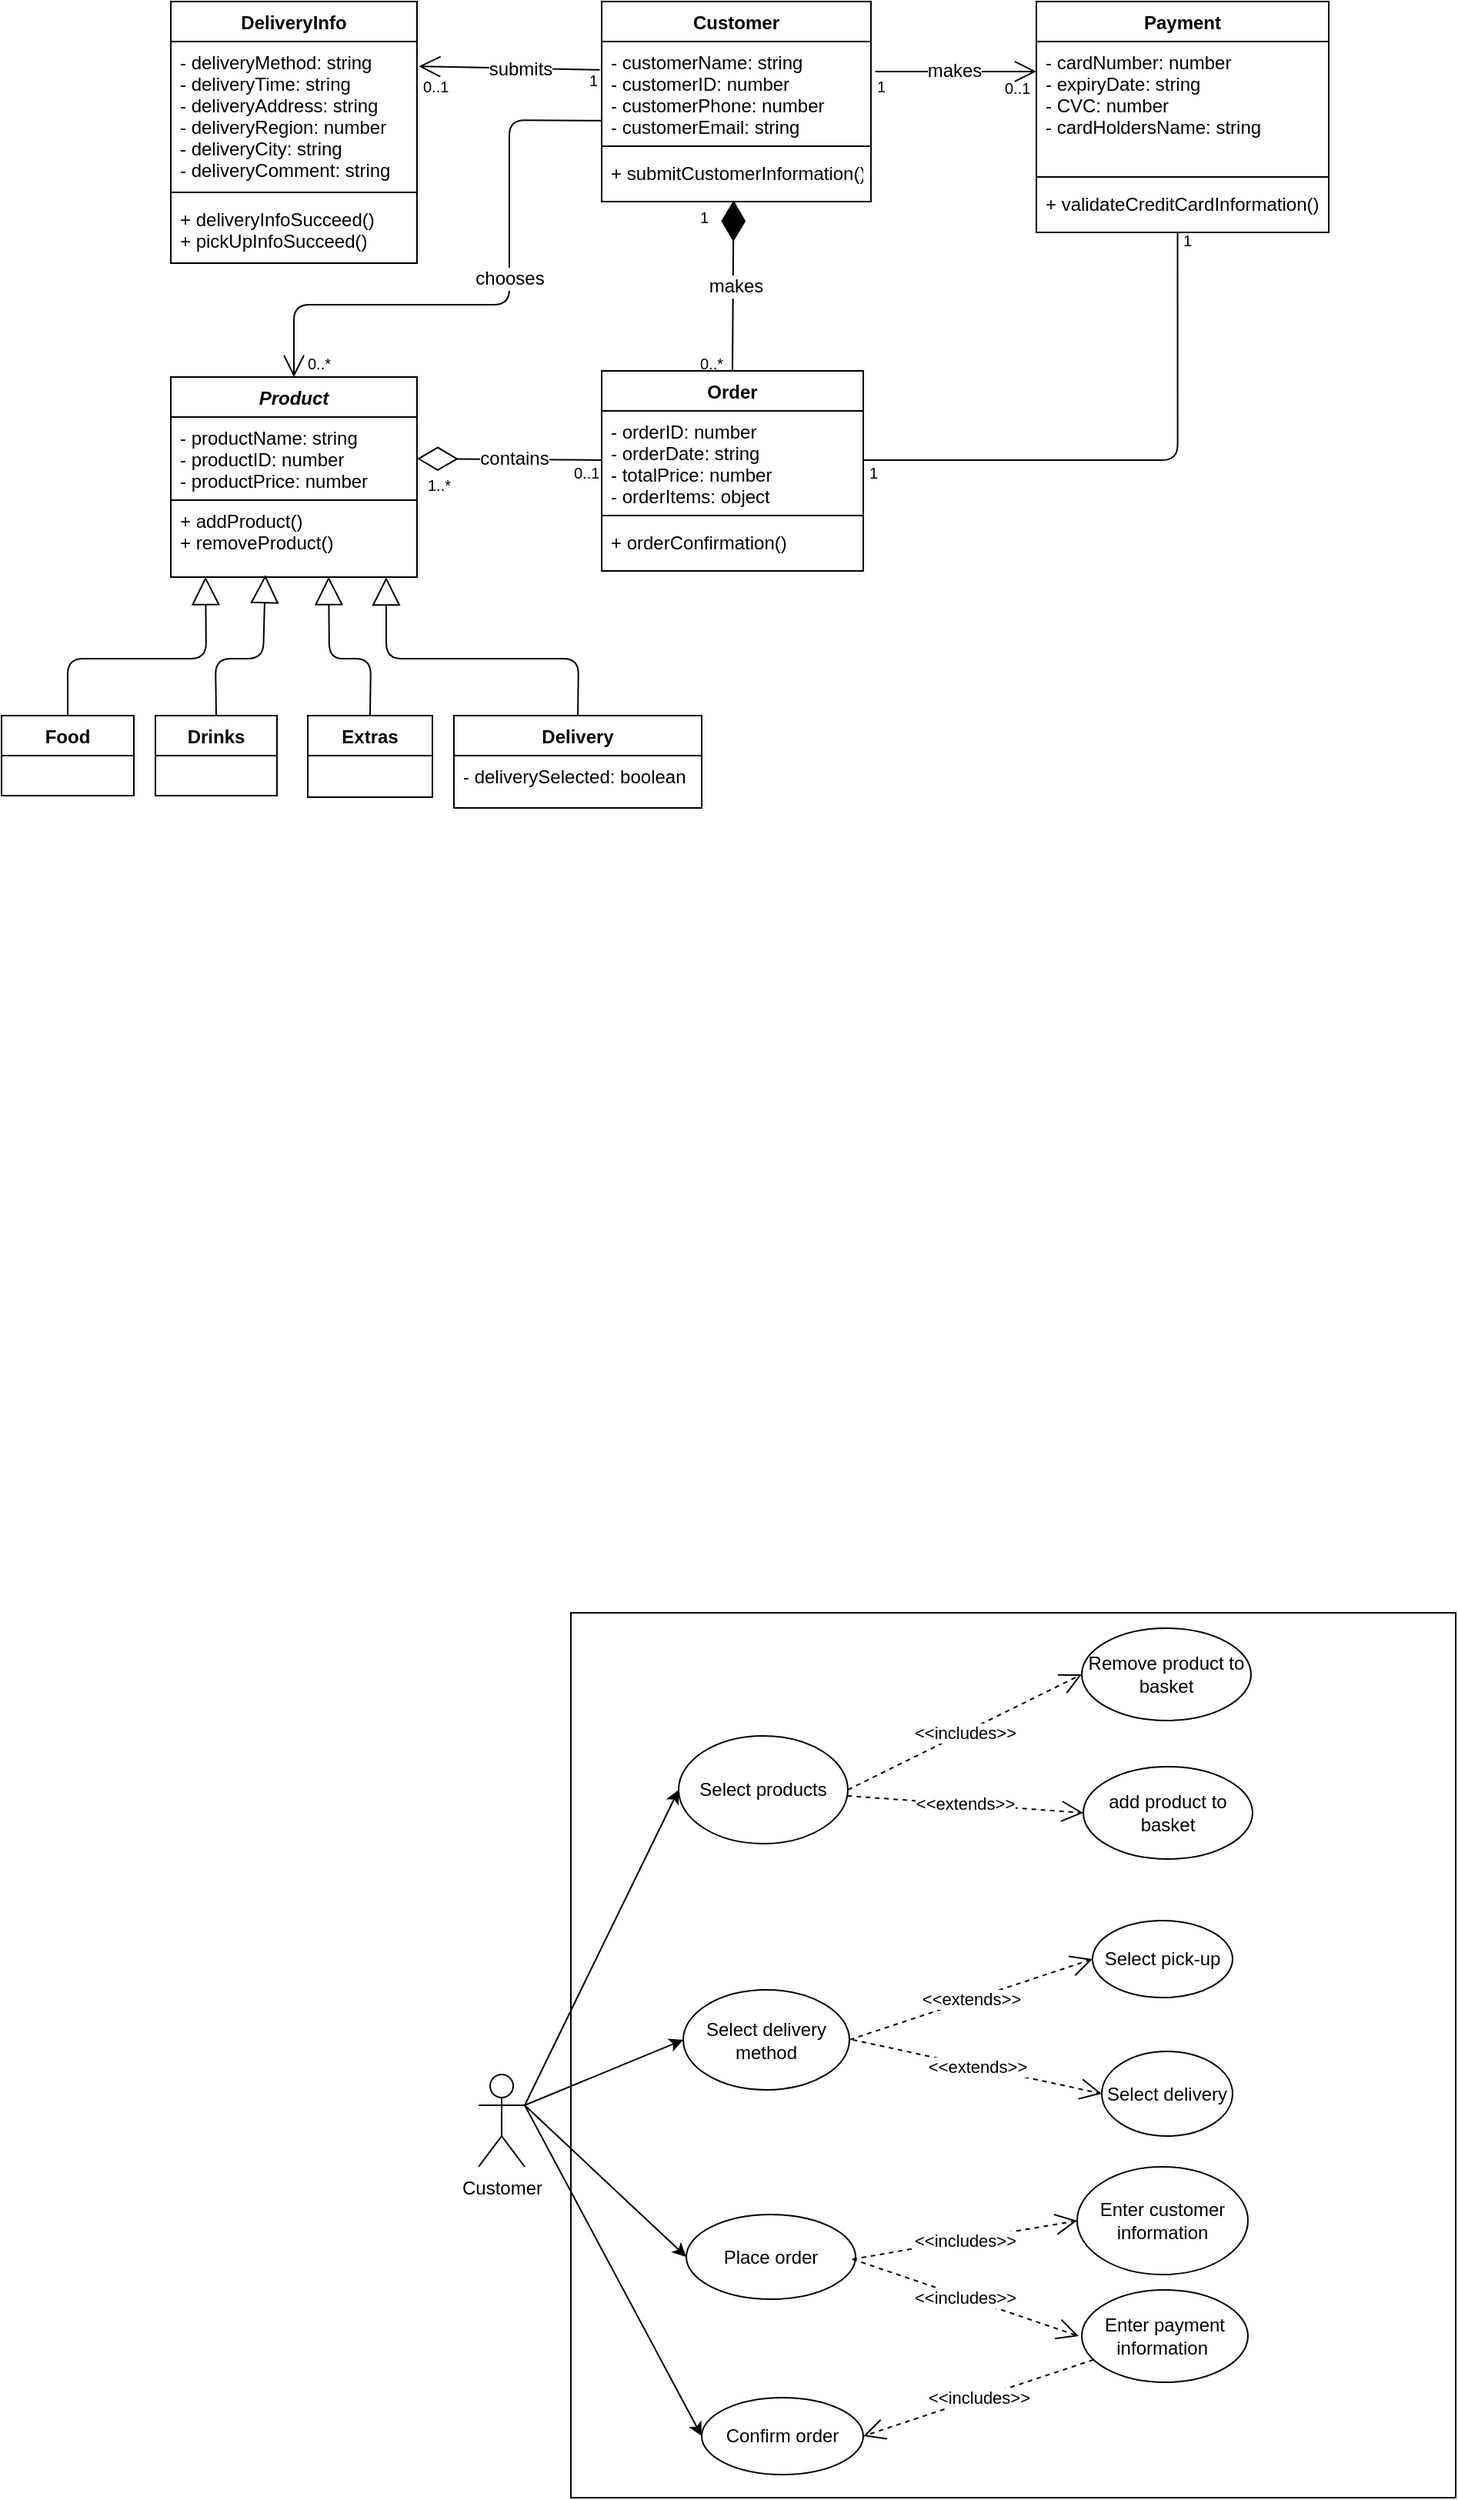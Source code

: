 <mxfile version="12.3.3" type="github" pages="1">
  <diagram id="oubRnEXqWQR2wV0JlbcT" name="Page-1">
    <mxGraphModel dx="2968" dy="962" grid="1" gridSize="10" guides="1" tooltips="1" connect="1" arrows="1" fold="1" page="1" pageScale="1" pageWidth="1169" pageHeight="827" math="0" shadow="0">
      <root>
        <mxCell id="0"/>
        <mxCell id="1" parent="0"/>
        <mxCell id="WKTzoyoX9BQ7uApisoEN-5" value="Product" style="swimlane;fontStyle=3;align=center;verticalAlign=top;childLayout=stackLayout;horizontal=1;startSize=26;horizontalStack=0;resizeParent=1;resizeParentMax=0;resizeLast=0;collapsible=1;marginBottom=0;" parent="1" vertex="1">
          <mxGeometry x="80" y="257" width="160" height="130" as="geometry"/>
        </mxCell>
        <mxCell id="WKTzoyoX9BQ7uApisoEN-8" value="- productName: string &#xa;- productID: number&#xa;- productPrice: number&#xa;" style="text;strokeColor=#000000;fillColor=none;align=left;verticalAlign=top;spacingLeft=4;spacingRight=4;overflow=hidden;rotatable=0;points=[[0,0.5],[1,0.5]];portConstraint=eastwest;" parent="WKTzoyoX9BQ7uApisoEN-5" vertex="1">
          <mxGeometry y="26" width="160" height="54" as="geometry"/>
        </mxCell>
        <mxCell id="WKTzoyoX9BQ7uApisoEN-6" value="+ addProduct()&#xa;+ removeProduct()" style="text;strokeColor=none;fillColor=none;align=left;verticalAlign=top;spacingLeft=4;spacingRight=4;overflow=hidden;rotatable=0;points=[[0,0.5],[1,0.5]];portConstraint=eastwest;" parent="WKTzoyoX9BQ7uApisoEN-5" vertex="1">
          <mxGeometry y="80" width="160" height="50" as="geometry"/>
        </mxCell>
        <mxCell id="WKTzoyoX9BQ7uApisoEN-42" value="Payment" style="swimlane;fontStyle=1;align=center;verticalAlign=top;childLayout=stackLayout;horizontal=1;startSize=26;horizontalStack=0;resizeParent=1;resizeParentMax=0;resizeLast=0;collapsible=1;marginBottom=0;strokeColor=#000000;" parent="1" vertex="1">
          <mxGeometry x="642.5" y="13" width="190" height="150" as="geometry"/>
        </mxCell>
        <mxCell id="_BRZ3xjwzUAnINmf3H9k-23" value="- cardNumber: number&#xa;- expiryDate: string&#xa;- CVC: number&#xa;- cardHoldersName: string" style="text;strokeColor=none;fillColor=none;align=left;verticalAlign=top;spacingLeft=4;spacingRight=4;overflow=hidden;rotatable=0;points=[[0,0.5],[1,0.5]];portConstraint=eastwest;" parent="WKTzoyoX9BQ7uApisoEN-42" vertex="1">
          <mxGeometry y="26" width="190" height="84" as="geometry"/>
        </mxCell>
        <mxCell id="WKTzoyoX9BQ7uApisoEN-44" value="" style="line;strokeWidth=1;fillColor=none;align=left;verticalAlign=middle;spacingTop=-1;spacingLeft=3;spacingRight=3;rotatable=0;labelPosition=right;points=[];portConstraint=eastwest;" parent="WKTzoyoX9BQ7uApisoEN-42" vertex="1">
          <mxGeometry y="110" width="190" height="8" as="geometry"/>
        </mxCell>
        <mxCell id="WKTzoyoX9BQ7uApisoEN-45" value="+ validateCreditCardInformation()" style="text;strokeColor=none;fillColor=none;align=left;verticalAlign=top;spacingLeft=4;spacingRight=4;overflow=hidden;rotatable=0;points=[[0,0.5],[1,0.5]];portConstraint=eastwest;" parent="WKTzoyoX9BQ7uApisoEN-42" vertex="1">
          <mxGeometry y="118" width="190" height="32" as="geometry"/>
        </mxCell>
        <mxCell id="_W1IMvBsjATDuYvXSzq6-1" value="Drinks" style="swimlane;fontStyle=1;align=center;verticalAlign=top;childLayout=stackLayout;horizontal=1;startSize=26;horizontalStack=0;resizeParent=1;resizeParentMax=0;resizeLast=0;collapsible=1;marginBottom=0;" parent="1" vertex="1">
          <mxGeometry x="70" y="477" width="79" height="52" as="geometry"/>
        </mxCell>
        <mxCell id="_W1IMvBsjATDuYvXSzq6-14" value="Extras" style="swimlane;fontStyle=1;align=center;verticalAlign=top;childLayout=stackLayout;horizontal=1;startSize=26;horizontalStack=0;resizeParent=1;resizeParentMax=0;resizeLast=0;collapsible=1;marginBottom=0;" parent="1" vertex="1">
          <mxGeometry x="169" y="477" width="81" height="53" as="geometry"/>
        </mxCell>
        <mxCell id="_W1IMvBsjATDuYvXSzq6-18" value="Delivery" style="swimlane;fontStyle=1;align=center;verticalAlign=top;childLayout=stackLayout;horizontal=1;startSize=26;horizontalStack=0;resizeParent=1;resizeParentMax=0;resizeLast=0;collapsible=1;marginBottom=0;" parent="1" vertex="1">
          <mxGeometry x="264" y="477" width="161" height="60" as="geometry"/>
        </mxCell>
        <mxCell id="_W1IMvBsjATDuYvXSzq6-19" value="- deliverySelected: boolean" style="text;strokeColor=none;fillColor=none;align=left;verticalAlign=top;spacingLeft=4;spacingRight=4;overflow=hidden;rotatable=0;points=[[0,0.5],[1,0.5]];portConstraint=eastwest;" parent="_W1IMvBsjATDuYvXSzq6-18" vertex="1">
          <mxGeometry y="26" width="161" height="34" as="geometry"/>
        </mxCell>
        <mxCell id="_W1IMvBsjATDuYvXSzq6-79" value="Food" style="swimlane;fontStyle=1;childLayout=stackLayout;horizontal=1;startSize=26;fillColor=none;horizontalStack=0;resizeParent=1;resizeParentMax=0;resizeLast=0;collapsible=1;marginBottom=0;" parent="1" vertex="1">
          <mxGeometry x="-30" y="477" width="86" height="52" as="geometry"/>
        </mxCell>
        <mxCell id="QPRbfnBizexgPWACVOTy-3" value="Order" style="swimlane;fontStyle=1;align=center;verticalAlign=top;childLayout=stackLayout;horizontal=1;startSize=26;horizontalStack=0;resizeParent=1;resizeParentMax=0;resizeLast=0;collapsible=1;marginBottom=0;strokeColor=#000000;" parent="1" vertex="1">
          <mxGeometry x="360" y="253" width="170" height="130" as="geometry"/>
        </mxCell>
        <mxCell id="QPRbfnBizexgPWACVOTy-4" value="- orderID: number&#xa;- orderDate: string&#xa;- totalPrice: number&#xa;- orderItems: object&#xa;" style="text;strokeColor=none;fillColor=none;align=left;verticalAlign=top;spacingLeft=4;spacingRight=4;overflow=hidden;rotatable=0;points=[[0,0.5],[1,0.5]];portConstraint=eastwest;" parent="QPRbfnBizexgPWACVOTy-3" vertex="1">
          <mxGeometry y="26" width="170" height="64" as="geometry"/>
        </mxCell>
        <mxCell id="QPRbfnBizexgPWACVOTy-5" value="" style="line;strokeWidth=1;fillColor=none;align=left;verticalAlign=middle;spacingTop=-1;spacingLeft=3;spacingRight=3;rotatable=0;labelPosition=right;points=[];portConstraint=eastwest;" parent="QPRbfnBizexgPWACVOTy-3" vertex="1">
          <mxGeometry y="90" width="170" height="8" as="geometry"/>
        </mxCell>
        <mxCell id="xmECwiJ6nLNRNmJV3aC9-6" value="+ orderConfirmation()" style="text;strokeColor=none;fillColor=none;align=left;verticalAlign=top;spacingLeft=4;spacingRight=4;overflow=hidden;rotatable=0;points=[[0,0.5],[1,0.5]];portConstraint=eastwest;" parent="QPRbfnBizexgPWACVOTy-3" vertex="1">
          <mxGeometry y="98" width="170" height="32" as="geometry"/>
        </mxCell>
        <mxCell id="BTT1Wvnna2sYC3ly7T8T-26" value="" style="endArrow=block;endSize=16;endFill=0;html=1;exitX=0.5;exitY=0;exitDx=0;exitDy=0;entryX=0.141;entryY=0.994;entryDx=0;entryDy=0;entryPerimeter=0;" parent="1" source="_W1IMvBsjATDuYvXSzq6-79" target="WKTzoyoX9BQ7uApisoEN-6" edge="1">
          <mxGeometry width="160" relative="1" as="geometry">
            <mxPoint x="-156" y="431.5" as="sourcePoint"/>
            <mxPoint x="4" y="431.5" as="targetPoint"/>
            <Array as="points">
              <mxPoint x="13" y="440"/>
              <mxPoint x="103" y="440"/>
            </Array>
          </mxGeometry>
        </mxCell>
        <mxCell id="BTT1Wvnna2sYC3ly7T8T-28" value="" style="endArrow=block;endSize=16;endFill=0;html=1;entryX=0.384;entryY=0.971;entryDx=0;entryDy=0;entryPerimeter=0;exitX=0.5;exitY=0;exitDx=0;exitDy=0;" parent="1" source="_W1IMvBsjATDuYvXSzq6-1" target="WKTzoyoX9BQ7uApisoEN-6" edge="1">
          <mxGeometry width="160" relative="1" as="geometry">
            <mxPoint x="79" y="528.5" as="sourcePoint"/>
            <mxPoint x="249" y="528.5" as="targetPoint"/>
            <Array as="points">
              <mxPoint x="109" y="440"/>
              <mxPoint x="140" y="440"/>
            </Array>
          </mxGeometry>
        </mxCell>
        <mxCell id="BTT1Wvnna2sYC3ly7T8T-29" style="edgeStyle=none;rounded=0;orthogonalLoop=1;jettySize=auto;html=1;entryX=0.5;entryY=0;entryDx=0;entryDy=0;" parent="1" source="_W1IMvBsjATDuYvXSzq6-1" target="_W1IMvBsjATDuYvXSzq6-1" edge="1">
          <mxGeometry relative="1" as="geometry"/>
        </mxCell>
        <mxCell id="BTT1Wvnna2sYC3ly7T8T-31" value="" style="endArrow=block;endSize=16;endFill=0;html=1;exitX=0.5;exitY=0;exitDx=0;exitDy=0;" parent="1" source="_W1IMvBsjATDuYvXSzq6-18" edge="1">
          <mxGeometry width="160" relative="1" as="geometry">
            <mxPoint x="349" y="441.5" as="sourcePoint"/>
            <mxPoint x="220" y="387" as="targetPoint"/>
            <Array as="points">
              <mxPoint x="345" y="440"/>
              <mxPoint x="220" y="440"/>
            </Array>
          </mxGeometry>
        </mxCell>
        <mxCell id="BTT1Wvnna2sYC3ly7T8T-35" value="&lt;font style=&quot;font-size: 10px&quot;&gt;1&lt;/font&gt;" style="text;html=1;resizable=0;points=[];autosize=1;align=left;verticalAlign=top;spacingTop=-4;" parent="1" vertex="1">
          <mxGeometry x="537" y="58" width="20" height="10" as="geometry"/>
        </mxCell>
        <mxCell id="BTT1Wvnna2sYC3ly7T8T-37" value="" style="endArrow=none;html=1;edgeStyle=orthogonalEdgeStyle;exitX=0.483;exitY=1;exitDx=0;exitDy=0;exitPerimeter=0;entryX=1;entryY=0.5;entryDx=0;entryDy=0;" parent="1" source="WKTzoyoX9BQ7uApisoEN-45" target="QPRbfnBizexgPWACVOTy-4" edge="1">
          <mxGeometry relative="1" as="geometry">
            <mxPoint x="883" y="230" as="sourcePoint"/>
            <mxPoint x="570" y="290" as="targetPoint"/>
          </mxGeometry>
        </mxCell>
        <mxCell id="BTT1Wvnna2sYC3ly7T8T-38" value="&lt;br&gt;" style="resizable=0;html=1;align=left;verticalAlign=bottom;labelBackgroundColor=#ffffff;fontSize=10;" parent="BTT1Wvnna2sYC3ly7T8T-37" connectable="0" vertex="1">
          <mxGeometry x="-1" relative="1" as="geometry"/>
        </mxCell>
        <mxCell id="BTT1Wvnna2sYC3ly7T8T-39" value="" style="resizable=0;html=1;align=right;verticalAlign=bottom;labelBackgroundColor=#ffffff;fontSize=10;" parent="BTT1Wvnna2sYC3ly7T8T-37" connectable="0" vertex="1">
          <mxGeometry x="1" relative="1" as="geometry"/>
        </mxCell>
        <mxCell id="BTT1Wvnna2sYC3ly7T8T-40" value="&lt;font style=&quot;font-size: 10px&quot;&gt;1&lt;/font&gt;" style="text;html=1;resizable=0;points=[];autosize=1;align=left;verticalAlign=top;spacingTop=-4;" parent="1" vertex="1">
          <mxGeometry x="735.5" y="158" width="20" height="10" as="geometry"/>
        </mxCell>
        <mxCell id="BTT1Wvnna2sYC3ly7T8T-48" value="" style="endArrow=diamondThin;endFill=1;endSize=24;html=1;exitX=0.5;exitY=0;exitDx=0;exitDy=0;entryX=0.49;entryY=0.974;entryDx=0;entryDy=0;entryPerimeter=0;" parent="1" source="QPRbfnBizexgPWACVOTy-3" target="84nDKl_AJqCo-xtaJHAv-20" edge="1">
          <mxGeometry width="160" relative="1" as="geometry">
            <mxPoint x="871" y="355" as="sourcePoint"/>
            <mxPoint x="445" y="150" as="targetPoint"/>
          </mxGeometry>
        </mxCell>
        <mxCell id="_BRZ3xjwzUAnINmf3H9k-16" value="makes" style="text;html=1;resizable=0;points=[];align=center;verticalAlign=middle;labelBackgroundColor=#ffffff;" parent="BTT1Wvnna2sYC3ly7T8T-48" vertex="1" connectable="0">
          <mxGeometry x="0.854" y="2" relative="1" as="geometry">
            <mxPoint x="3" y="47.5" as="offset"/>
          </mxGeometry>
        </mxCell>
        <mxCell id="84nDKl_AJqCo-xtaJHAv-17" value="Customer" style="swimlane;fontStyle=1;align=center;verticalAlign=top;childLayout=stackLayout;horizontal=1;startSize=26;horizontalStack=0;resizeParent=1;resizeParentMax=0;resizeLast=0;collapsible=1;marginBottom=0;" parent="1" vertex="1">
          <mxGeometry x="360" y="13" width="175" height="130" as="geometry"/>
        </mxCell>
        <mxCell id="84nDKl_AJqCo-xtaJHAv-18" value="- customerName: string&#xa;- customerID: number&#xa;- customerPhone: number&#xa;- customerEmail: string" style="text;strokeColor=none;fillColor=none;align=left;verticalAlign=top;spacingLeft=4;spacingRight=4;overflow=hidden;rotatable=0;points=[[0,0.5],[1,0.5]];portConstraint=eastwest;" parent="84nDKl_AJqCo-xtaJHAv-17" vertex="1">
          <mxGeometry y="26" width="175" height="64" as="geometry"/>
        </mxCell>
        <mxCell id="84nDKl_AJqCo-xtaJHAv-19" value="" style="line;strokeWidth=1;fillColor=none;align=left;verticalAlign=middle;spacingTop=-1;spacingLeft=3;spacingRight=3;rotatable=0;labelPosition=right;points=[];portConstraint=eastwest;" parent="84nDKl_AJqCo-xtaJHAv-17" vertex="1">
          <mxGeometry y="90" width="175" height="8" as="geometry"/>
        </mxCell>
        <mxCell id="84nDKl_AJqCo-xtaJHAv-20" value="+ submitCustomerInformation()&#xa;" style="text;strokeColor=none;fillColor=none;align=left;verticalAlign=top;spacingLeft=4;spacingRight=4;overflow=hidden;rotatable=0;points=[[0,0.5],[1,0.5]];portConstraint=eastwest;" parent="84nDKl_AJqCo-xtaJHAv-17" vertex="1">
          <mxGeometry y="98" width="175" height="32" as="geometry"/>
        </mxCell>
        <mxCell id="_BRZ3xjwzUAnINmf3H9k-15" value="&lt;font style=&quot;font-size: 10px&quot;&gt;1&lt;/font&gt;" style="text;html=1;resizable=0;points=[];autosize=1;align=left;verticalAlign=top;spacingTop=-4;" parent="1" vertex="1">
          <mxGeometry x="532" y="309" width="20" height="10" as="geometry"/>
        </mxCell>
        <mxCell id="_BRZ3xjwzUAnINmf3H9k-17" value="&lt;font style=&quot;font-size: 10px&quot;&gt;1&lt;/font&gt;" style="text;html=1;resizable=0;points=[];autosize=1;align=left;verticalAlign=top;spacingTop=-4;" parent="1" vertex="1">
          <mxGeometry x="421.5" y="143" width="20" height="10" as="geometry"/>
        </mxCell>
        <mxCell id="_BRZ3xjwzUAnINmf3H9k-18" value="&lt;font style=&quot;font-size: 10px&quot;&gt;0..*&lt;/font&gt;" style="text;html=1;resizable=0;points=[];autosize=1;align=left;verticalAlign=top;spacingTop=-4;" parent="1" vertex="1">
          <mxGeometry x="421.5" y="238" width="30" height="10" as="geometry"/>
        </mxCell>
        <mxCell id="_BRZ3xjwzUAnINmf3H9k-22" value="" style="endArrow=open;endFill=1;endSize=12;html=1;exitX=1.016;exitY=0.304;exitDx=0;exitDy=0;exitPerimeter=0;entryX=0;entryY=0.232;entryDx=0;entryDy=0;entryPerimeter=0;" parent="1" edge="1" target="_BRZ3xjwzUAnINmf3H9k-23" source="84nDKl_AJqCo-xtaJHAv-18">
          <mxGeometry width="160" relative="1" as="geometry">
            <mxPoint x="535" y="79" as="sourcePoint"/>
            <mxPoint x="760" y="79" as="targetPoint"/>
          </mxGeometry>
        </mxCell>
        <mxCell id="_BRZ3xjwzUAnINmf3H9k-24" value="makes" style="text;html=1;resizable=0;points=[];align=center;verticalAlign=middle;labelBackgroundColor=#ffffff;" parent="_BRZ3xjwzUAnINmf3H9k-22" vertex="1" connectable="0">
          <mxGeometry x="-0.281" relative="1" as="geometry">
            <mxPoint x="13.5" y="-0.5" as="offset"/>
          </mxGeometry>
        </mxCell>
        <mxCell id="_BRZ3xjwzUAnINmf3H9k-29" value="" style="endArrow=open;endFill=1;endSize=12;html=1;exitX=-0.001;exitY=0.803;exitDx=0;exitDy=0;entryX=0.5;entryY=0;entryDx=0;entryDy=0;exitPerimeter=0;" parent="1" source="84nDKl_AJqCo-xtaJHAv-18" edge="1" target="WKTzoyoX9BQ7uApisoEN-5">
          <mxGeometry width="160" relative="1" as="geometry">
            <mxPoint x="320" y="190" as="sourcePoint"/>
            <mxPoint x="399" y="420" as="targetPoint"/>
            <Array as="points">
              <mxPoint x="300" y="90"/>
              <mxPoint x="300" y="210"/>
              <mxPoint x="160" y="210"/>
            </Array>
          </mxGeometry>
        </mxCell>
        <mxCell id="_BRZ3xjwzUAnINmf3H9k-30" value="chooses" style="text;html=1;resizable=0;points=[];align=center;verticalAlign=middle;labelBackgroundColor=#ffffff;" parent="_BRZ3xjwzUAnINmf3H9k-29" vertex="1" connectable="0">
          <mxGeometry x="-0.113" relative="1" as="geometry">
            <mxPoint as="offset"/>
          </mxGeometry>
        </mxCell>
        <mxCell id="XPa0HdiUuFkNIh8T03iA-6" value="" style="whiteSpace=wrap;html=1;aspect=fixed;" parent="1" vertex="1">
          <mxGeometry x="340" y="1060" width="575" height="575" as="geometry"/>
        </mxCell>
        <mxCell id="XPa0HdiUuFkNIh8T03iA-33" style="edgeStyle=none;rounded=0;orthogonalLoop=1;jettySize=auto;html=1;entryX=0;entryY=0.5;entryDx=0;entryDy=0;" parent="1" target="XPa0HdiUuFkNIh8T03iA-8" edge="1">
          <mxGeometry relative="1" as="geometry">
            <mxPoint x="310" y="1380" as="sourcePoint"/>
          </mxGeometry>
        </mxCell>
        <mxCell id="XPa0HdiUuFkNIh8T03iA-34" style="edgeStyle=none;rounded=0;orthogonalLoop=1;jettySize=auto;html=1;exitX=1;exitY=0.333;exitDx=0;exitDy=0;exitPerimeter=0;entryX=0;entryY=0.5;entryDx=0;entryDy=0;" parent="1" source="XPa0HdiUuFkNIh8T03iA-7" target="XPa0HdiUuFkNIh8T03iA-12" edge="1">
          <mxGeometry relative="1" as="geometry"/>
        </mxCell>
        <mxCell id="XPa0HdiUuFkNIh8T03iA-35" style="edgeStyle=none;rounded=0;orthogonalLoop=1;jettySize=auto;html=1;exitX=1;exitY=0.333;exitDx=0;exitDy=0;exitPerimeter=0;entryX=0;entryY=0.5;entryDx=0;entryDy=0;" parent="1" source="XPa0HdiUuFkNIh8T03iA-7" target="XPa0HdiUuFkNIh8T03iA-11" edge="1">
          <mxGeometry relative="1" as="geometry"/>
        </mxCell>
        <mxCell id="XPa0HdiUuFkNIh8T03iA-36" style="edgeStyle=none;rounded=0;orthogonalLoop=1;jettySize=auto;html=1;exitX=1;exitY=0.333;exitDx=0;exitDy=0;exitPerimeter=0;entryX=0;entryY=0.5;entryDx=0;entryDy=0;" parent="1" source="XPa0HdiUuFkNIh8T03iA-7" target="XPa0HdiUuFkNIh8T03iA-18" edge="1">
          <mxGeometry relative="1" as="geometry"/>
        </mxCell>
        <mxCell id="XPa0HdiUuFkNIh8T03iA-7" value="Customer" style="shape=umlActor;verticalLabelPosition=bottom;labelBackgroundColor=#ffffff;verticalAlign=top;html=1;outlineConnect=0;" parent="1" vertex="1">
          <mxGeometry x="280" y="1360" width="30" height="60" as="geometry"/>
        </mxCell>
        <mxCell id="XPa0HdiUuFkNIh8T03iA-8" value="Select products" style="ellipse;whiteSpace=wrap;html=1;" parent="1" vertex="1">
          <mxGeometry x="410" y="1140" width="110" height="70" as="geometry"/>
        </mxCell>
        <mxCell id="XPa0HdiUuFkNIh8T03iA-9" value="Select pick-up" style="ellipse;whiteSpace=wrap;html=1;" parent="1" vertex="1">
          <mxGeometry x="679" y="1260" width="91" height="50" as="geometry"/>
        </mxCell>
        <mxCell id="XPa0HdiUuFkNIh8T03iA-10" value="Select delivery" style="ellipse;whiteSpace=wrap;html=1;" parent="1" vertex="1">
          <mxGeometry x="685" y="1345" width="85" height="55" as="geometry"/>
        </mxCell>
        <mxCell id="XPa0HdiUuFkNIh8T03iA-11" value="Place order" style="ellipse;whiteSpace=wrap;html=1;" parent="1" vertex="1">
          <mxGeometry x="415" y="1451" width="110" height="55" as="geometry"/>
        </mxCell>
        <mxCell id="XPa0HdiUuFkNIh8T03iA-12" value="Select delivery method" style="ellipse;whiteSpace=wrap;html=1;" parent="1" vertex="1">
          <mxGeometry x="413" y="1305" width="108" height="65" as="geometry"/>
        </mxCell>
        <mxCell id="XPa0HdiUuFkNIh8T03iA-13" value="add product to basket" style="ellipse;whiteSpace=wrap;html=1;" parent="1" vertex="1">
          <mxGeometry x="673" y="1160" width="110" height="60" as="geometry"/>
        </mxCell>
        <mxCell id="XPa0HdiUuFkNIh8T03iA-18" value="Confirm order" style="ellipse;whiteSpace=wrap;html=1;" parent="1" vertex="1">
          <mxGeometry x="425" y="1570" width="105" height="50" as="geometry"/>
        </mxCell>
        <mxCell id="XPa0HdiUuFkNIh8T03iA-19" value="Enter payment information&amp;nbsp;" style="ellipse;whiteSpace=wrap;html=1;" parent="1" vertex="1">
          <mxGeometry x="672" y="1500" width="108" height="60" as="geometry"/>
        </mxCell>
        <mxCell id="XPa0HdiUuFkNIh8T03iA-20" value="&amp;lt;&amp;lt;extends&amp;gt;&amp;gt;" style="endArrow=open;endSize=12;dashed=1;html=1;entryX=0;entryY=0.5;entryDx=0;entryDy=0;" parent="1" source="XPa0HdiUuFkNIh8T03iA-8" target="XPa0HdiUuFkNIh8T03iA-13" edge="1">
          <mxGeometry width="160" relative="1" as="geometry">
            <mxPoint x="535" y="1180" as="sourcePoint"/>
            <mxPoint x="695" y="1180" as="targetPoint"/>
          </mxGeometry>
        </mxCell>
        <mxCell id="XPa0HdiUuFkNIh8T03iA-21" value="Enter customer information" style="ellipse;whiteSpace=wrap;html=1;" parent="1" vertex="1">
          <mxGeometry x="669" y="1420" width="111" height="70" as="geometry"/>
        </mxCell>
        <mxCell id="XPa0HdiUuFkNIh8T03iA-22" value="Remove product to basket" style="ellipse;whiteSpace=wrap;html=1;" parent="1" vertex="1">
          <mxGeometry x="672" y="1070" width="110" height="60" as="geometry"/>
        </mxCell>
        <mxCell id="XPa0HdiUuFkNIh8T03iA-23" value="&amp;lt;&amp;lt;includes&amp;gt;&amp;gt;" style="endArrow=open;endSize=12;dashed=1;html=1;entryX=0;entryY=0.5;entryDx=0;entryDy=0;exitX=1;exitY=0.5;exitDx=0;exitDy=0;" parent="1" source="XPa0HdiUuFkNIh8T03iA-8" target="XPa0HdiUuFkNIh8T03iA-22" edge="1">
          <mxGeometry width="160" relative="1" as="geometry">
            <mxPoint x="512.281" y="1269.975" as="sourcePoint"/>
            <mxPoint x="688" y="1296.5" as="targetPoint"/>
          </mxGeometry>
        </mxCell>
        <mxCell id="XPa0HdiUuFkNIh8T03iA-29" value="&amp;lt;&amp;lt;extends&amp;gt;&amp;gt;" style="endArrow=open;endSize=12;dashed=1;html=1;entryX=0;entryY=0.5;entryDx=0;entryDy=0;" parent="1" target="XPa0HdiUuFkNIh8T03iA-9" edge="1">
          <mxGeometry width="160" relative="1" as="geometry">
            <mxPoint x="521.15" y="1337.441" as="sourcePoint"/>
            <mxPoint x="674.5" y="1348.5" as="targetPoint"/>
          </mxGeometry>
        </mxCell>
        <mxCell id="XPa0HdiUuFkNIh8T03iA-30" value="&amp;lt;&amp;lt;extends&amp;gt;&amp;gt;" style="endArrow=open;endSize=12;dashed=1;html=1;entryX=0;entryY=0.5;entryDx=0;entryDy=0;" parent="1" target="XPa0HdiUuFkNIh8T03iA-10" edge="1">
          <mxGeometry width="160" relative="1" as="geometry">
            <mxPoint x="523.15" y="1337.441" as="sourcePoint"/>
            <mxPoint x="676.5" y="1348.5" as="targetPoint"/>
          </mxGeometry>
        </mxCell>
        <mxCell id="XPa0HdiUuFkNIh8T03iA-31" value="&amp;lt;&amp;lt;includes&amp;gt;&amp;gt;" style="endArrow=open;endSize=12;dashed=1;html=1;entryX=0;entryY=0.5;entryDx=0;entryDy=0;" parent="1" target="XPa0HdiUuFkNIh8T03iA-21" edge="1">
          <mxGeometry width="160" relative="1" as="geometry">
            <mxPoint x="523" y="1480" as="sourcePoint"/>
            <mxPoint x="685" y="1515" as="targetPoint"/>
          </mxGeometry>
        </mxCell>
        <mxCell id="XPa0HdiUuFkNIh8T03iA-32" value="&amp;lt;&amp;lt;includes&amp;gt;&amp;gt;" style="endArrow=open;endSize=12;dashed=1;html=1;" parent="1" edge="1">
          <mxGeometry width="160" relative="1" as="geometry">
            <mxPoint x="523" y="1480" as="sourcePoint"/>
            <mxPoint x="670" y="1530" as="targetPoint"/>
          </mxGeometry>
        </mxCell>
        <mxCell id="XPa0HdiUuFkNIh8T03iA-37" value="&amp;lt;&amp;lt;includes&amp;gt;&amp;gt;" style="endArrow=open;endSize=12;dashed=1;html=1;entryX=1;entryY=0.5;entryDx=0;entryDy=0;" parent="1" source="XPa0HdiUuFkNIh8T03iA-19" target="XPa0HdiUuFkNIh8T03iA-18" edge="1">
          <mxGeometry width="160" relative="1" as="geometry">
            <mxPoint x="533" y="1490" as="sourcePoint"/>
            <mxPoint x="670" y="1530" as="targetPoint"/>
          </mxGeometry>
        </mxCell>
        <mxCell id="xmECwiJ6nLNRNmJV3aC9-1" value="DeliveryInfo" style="swimlane;fontStyle=1;align=center;verticalAlign=top;childLayout=stackLayout;horizontal=1;startSize=26;horizontalStack=0;resizeParent=1;resizeParentMax=0;resizeLast=0;collapsible=1;marginBottom=0;" parent="1" vertex="1">
          <mxGeometry x="80" y="13" width="160" height="170" as="geometry"/>
        </mxCell>
        <mxCell id="xmECwiJ6nLNRNmJV3aC9-3" value="- deliveryMethod: string&#xa;- deliveryTime: string&#xa;- deliveryAddress: string&#xa;- deliveryRegion: number&#xa;- deliveryCity: string&#xa;- deliveryComment: string" style="text;strokeColor=none;fillColor=none;align=left;verticalAlign=top;spacingLeft=4;spacingRight=4;overflow=hidden;rotatable=0;points=[[0,0.5],[1,0.5]];portConstraint=eastwest;" parent="xmECwiJ6nLNRNmJV3aC9-1" vertex="1">
          <mxGeometry y="26" width="160" height="94" as="geometry"/>
        </mxCell>
        <mxCell id="xmECwiJ6nLNRNmJV3aC9-4" value="" style="line;strokeWidth=1;fillColor=none;align=left;verticalAlign=middle;spacingTop=-1;spacingLeft=3;spacingRight=3;rotatable=0;labelPosition=right;points=[];portConstraint=eastwest;" parent="xmECwiJ6nLNRNmJV3aC9-1" vertex="1">
          <mxGeometry y="120" width="160" height="8" as="geometry"/>
        </mxCell>
        <mxCell id="xmECwiJ6nLNRNmJV3aC9-5" value="+ deliveryInfoSucceed()&#xa;+ pickUpInfoSucceed()" style="text;strokeColor=none;fillColor=none;align=left;verticalAlign=top;spacingLeft=4;spacingRight=4;overflow=hidden;rotatable=0;points=[[0,0.5],[1,0.5]];portConstraint=eastwest;" parent="xmECwiJ6nLNRNmJV3aC9-1" vertex="1">
          <mxGeometry y="128" width="160" height="42" as="geometry"/>
        </mxCell>
        <mxCell id="BTT1Wvnna2sYC3ly7T8T-30" value="" style="endArrow=block;endSize=16;endFill=0;html=1;exitX=0.5;exitY=0;exitDx=0;exitDy=0;entryX=0.641;entryY=0.994;entryDx=0;entryDy=0;entryPerimeter=0;" parent="1" target="WKTzoyoX9BQ7uApisoEN-6" edge="1" source="_W1IMvBsjATDuYvXSzq6-14">
          <mxGeometry width="160" relative="1" as="geometry">
            <mxPoint x="184.5" y="522" as="sourcePoint"/>
            <mxPoint x="215" y="427" as="targetPoint"/>
            <Array as="points">
              <mxPoint x="210" y="440"/>
              <mxPoint x="183" y="440"/>
            </Array>
          </mxGeometry>
        </mxCell>
        <mxCell id="KmgZ_dzrvoYxWomTko4t-7" value="" style="endArrow=open;endFill=1;endSize=12;html=1;exitX=-0.007;exitY=0.288;exitDx=0;exitDy=0;exitPerimeter=0;entryX=1.007;entryY=0.171;entryDx=0;entryDy=0;entryPerimeter=0;" edge="1" parent="1" source="84nDKl_AJqCo-xtaJHAv-18" target="xmECwiJ6nLNRNmJV3aC9-3">
          <mxGeometry width="160" relative="1" as="geometry">
            <mxPoint x="465.075" y="179.984" as="sourcePoint"/>
            <mxPoint x="276.5" y="356.0" as="targetPoint"/>
            <Array as="points"/>
          </mxGeometry>
        </mxCell>
        <mxCell id="KmgZ_dzrvoYxWomTko4t-8" value="submits" style="text;html=1;resizable=0;points=[];align=center;verticalAlign=middle;labelBackgroundColor=#ffffff;" vertex="1" connectable="0" parent="KmgZ_dzrvoYxWomTko4t-7">
          <mxGeometry x="-0.113" relative="1" as="geometry">
            <mxPoint as="offset"/>
          </mxGeometry>
        </mxCell>
        <mxCell id="KmgZ_dzrvoYxWomTko4t-22" value="" style="endArrow=diamondThin;endFill=0;endSize=24;html=1;entryX=1;entryY=0.5;entryDx=0;entryDy=0;exitX=0;exitY=0.5;exitDx=0;exitDy=0;" edge="1" parent="1" source="QPRbfnBizexgPWACVOTy-4" target="WKTzoyoX9BQ7uApisoEN-8">
          <mxGeometry width="160" relative="1" as="geometry">
            <mxPoint x="310" y="360" as="sourcePoint"/>
            <mxPoint x="250" y="340" as="targetPoint"/>
          </mxGeometry>
        </mxCell>
        <mxCell id="KmgZ_dzrvoYxWomTko4t-23" value="contains" style="text;html=1;align=center;verticalAlign=middle;resizable=0;points=[];;labelBackgroundColor=#ffffff;" vertex="1" connectable="0" parent="KmgZ_dzrvoYxWomTko4t-22">
          <mxGeometry x="-0.042" y="-1" relative="1" as="geometry">
            <mxPoint as="offset"/>
          </mxGeometry>
        </mxCell>
        <mxCell id="KmgZ_dzrvoYxWomTko4t-24" value="&lt;font style=&quot;font-size: 10px&quot;&gt;0..1&lt;/font&gt;" style="text;html=1;resizable=0;points=[];autosize=1;align=left;verticalAlign=top;spacingTop=-4;" vertex="1" parent="1">
          <mxGeometry x="340" y="309" width="40" height="10" as="geometry"/>
        </mxCell>
        <mxCell id="KmgZ_dzrvoYxWomTko4t-25" value="&lt;font style=&quot;font-size: 10px&quot;&gt;1..*&lt;/font&gt;" style="text;html=1;resizable=0;points=[];autosize=1;align=left;verticalAlign=top;spacingTop=-4;" vertex="1" parent="1">
          <mxGeometry x="245" y="317" width="30" height="10" as="geometry"/>
        </mxCell>
        <mxCell id="KmgZ_dzrvoYxWomTko4t-28" value="&lt;font style=&quot;font-size: 10px&quot;&gt;1&lt;/font&gt;" style="text;html=1;resizable=0;points=[];autosize=1;align=left;verticalAlign=top;spacingTop=-4;" vertex="1" parent="1">
          <mxGeometry x="350" y="54" width="20" height="10" as="geometry"/>
        </mxCell>
        <mxCell id="KmgZ_dzrvoYxWomTko4t-29" value="&lt;font style=&quot;font-size: 10px&quot;&gt;0..1&lt;/font&gt;" style="text;html=1;resizable=0;points=[];autosize=1;align=left;verticalAlign=top;spacingTop=-4;" vertex="1" parent="1">
          <mxGeometry x="241.5" y="58" width="40" height="10" as="geometry"/>
        </mxCell>
        <mxCell id="KmgZ_dzrvoYxWomTko4t-30" value="&lt;font style=&quot;font-size: 10px&quot;&gt;0..1&lt;/font&gt;" style="text;html=1;resizable=0;points=[];autosize=1;align=left;verticalAlign=top;spacingTop=-4;" vertex="1" parent="1">
          <mxGeometry x="619.5" y="59" width="40" height="10" as="geometry"/>
        </mxCell>
        <mxCell id="KmgZ_dzrvoYxWomTko4t-32" value="&lt;font style=&quot;font-size: 10px&quot;&gt;0..*&lt;/font&gt;" style="text;html=1;resizable=0;points=[];autosize=1;align=left;verticalAlign=top;spacingTop=-4;" vertex="1" parent="1">
          <mxGeometry x="167" y="238" width="30" height="10" as="geometry"/>
        </mxCell>
      </root>
    </mxGraphModel>
  </diagram>
</mxfile>
